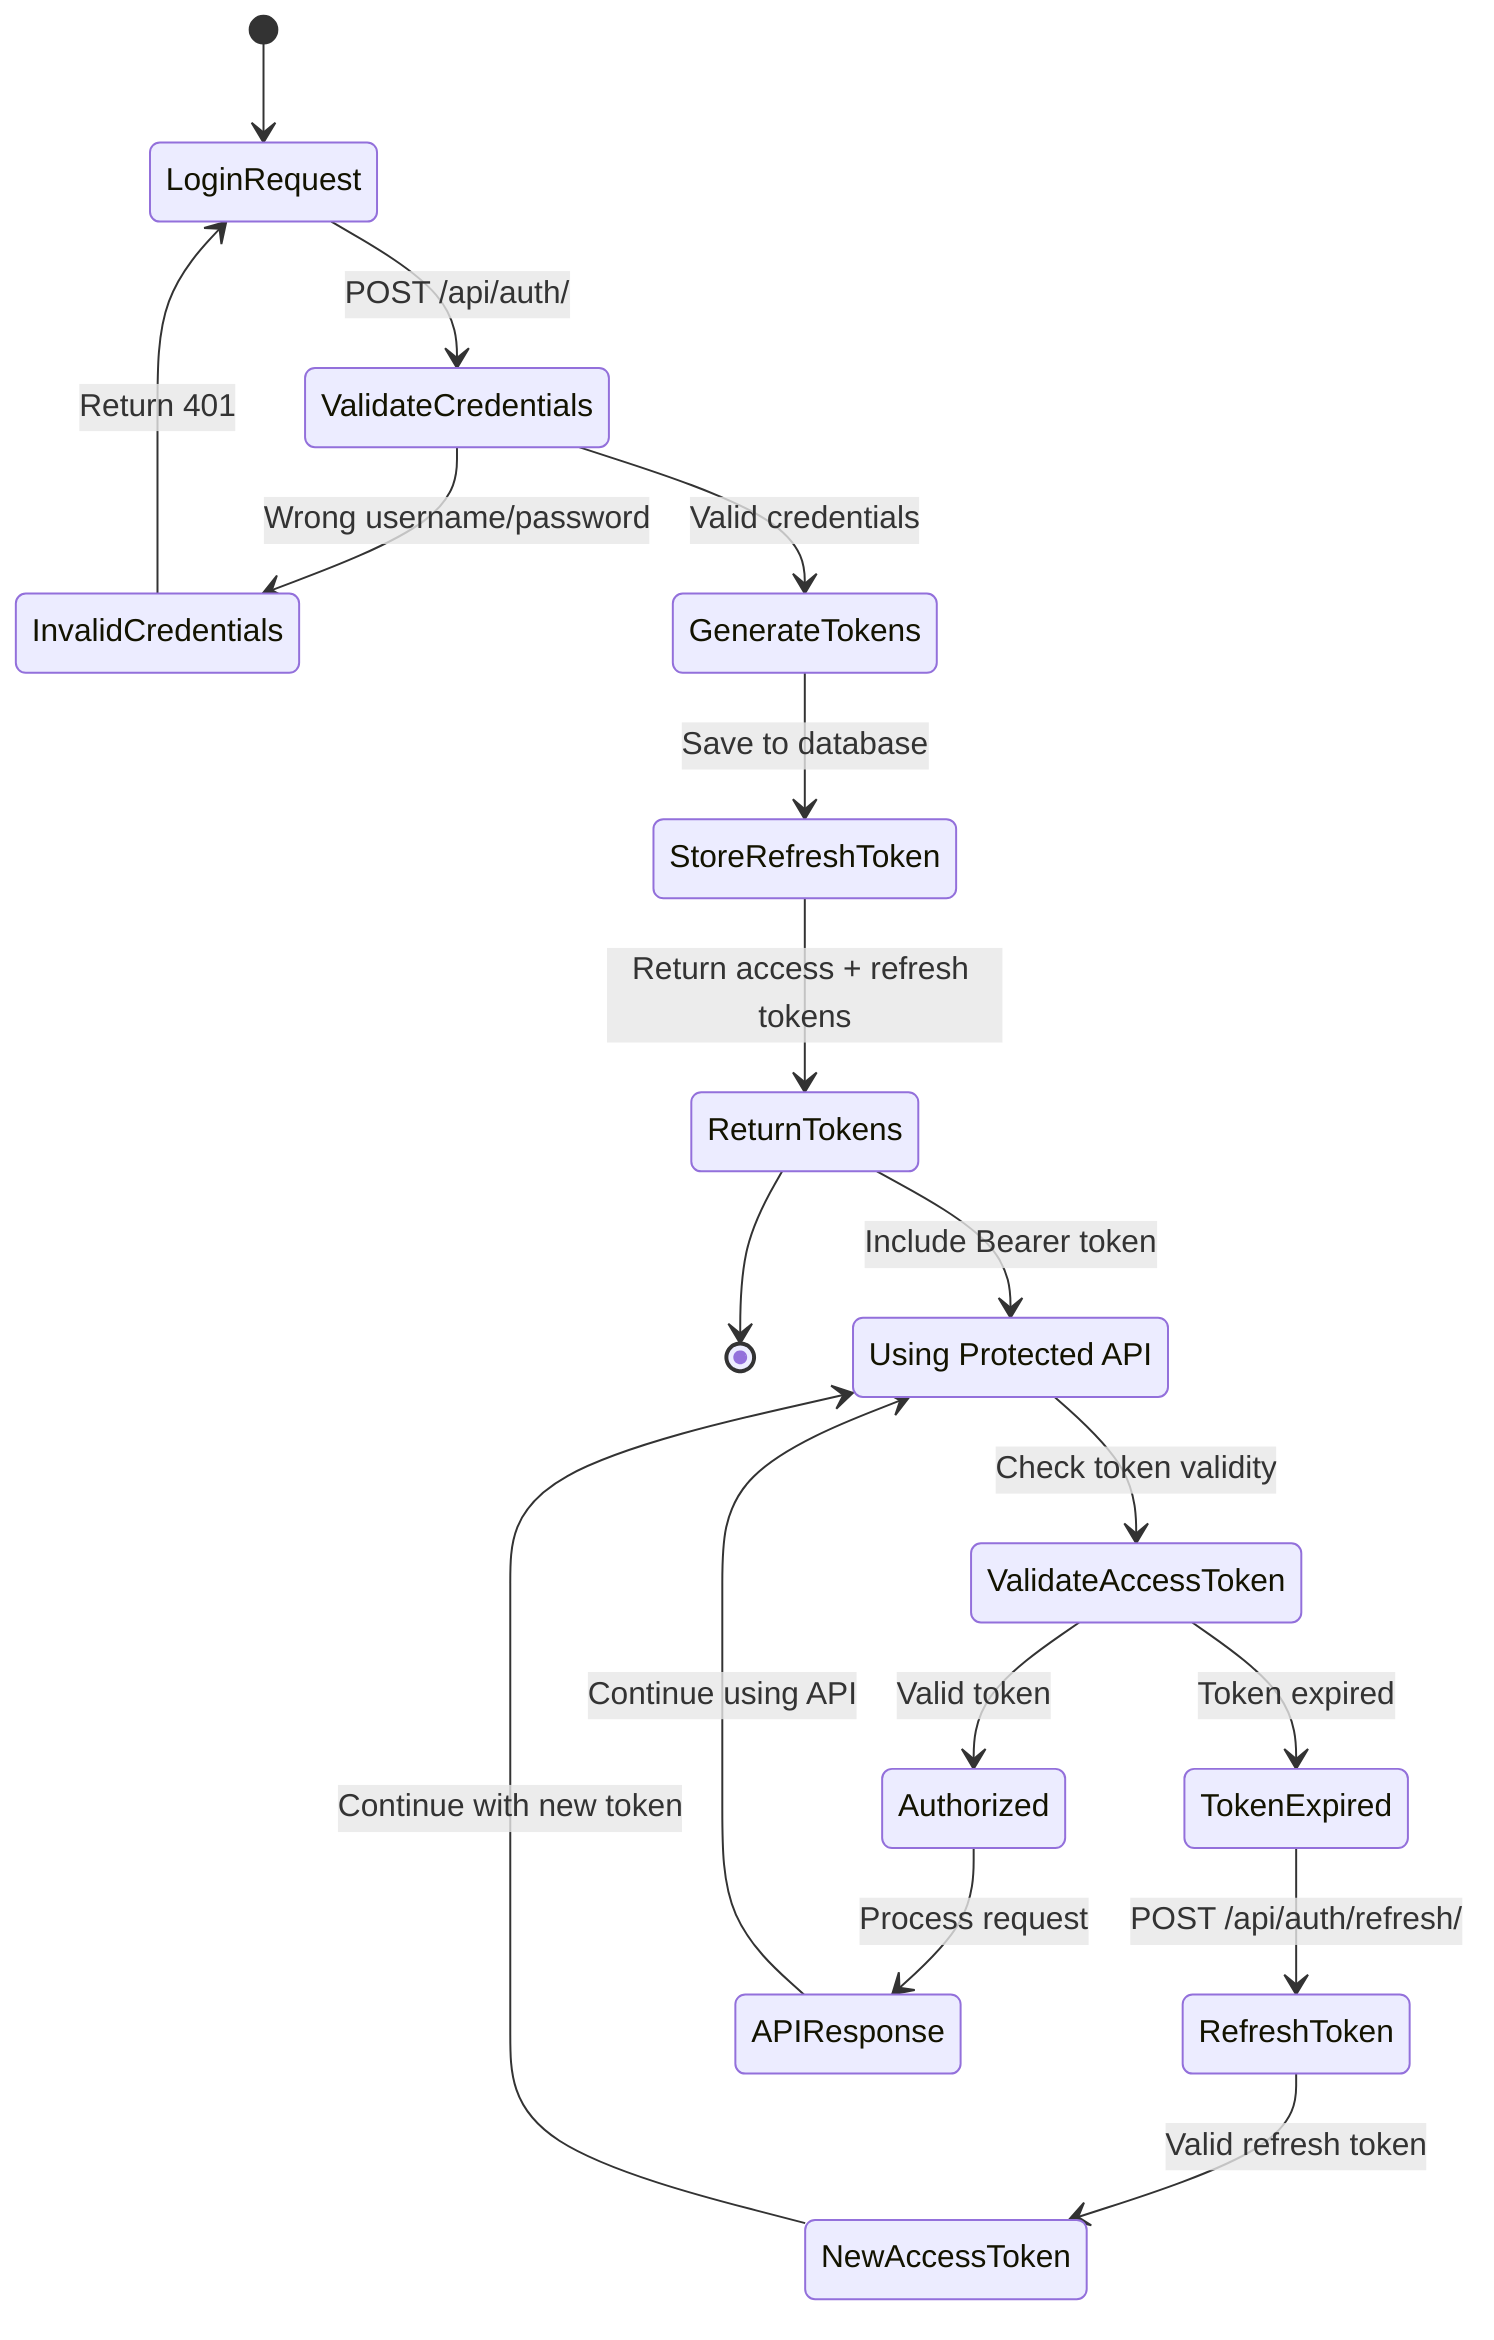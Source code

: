stateDiagram-v2
    [*] --> LoginRequest
    LoginRequest --> ValidateCredentials: POST /api/auth/

    ValidateCredentials --> InvalidCredentials: Wrong username/password
    InvalidCredentials --> LoginRequest: Return 401

    ValidateCredentials --> GenerateTokens: Valid credentials
    GenerateTokens --> StoreRefreshToken: Save to database
    StoreRefreshToken --> ReturnTokens: Return access + refresh tokens

    ReturnTokens --> [*]

    UseAPI: Using Protected API
    ReturnTokens --> UseAPI: Include Bearer token
    UseAPI --> ValidateAccessToken: Check token validity
    ValidateAccessToken --> TokenExpired: Token expired
    TokenExpired --> RefreshToken: POST /api/auth/refresh/
    RefreshToken --> NewAccessToken: Valid refresh token
    NewAccessToken --> UseAPI: Continue with new token

    ValidateAccessToken --> Authorized: Valid token
    Authorized --> APIResponse: Process request
    APIResponse --> UseAPI: Continue using API